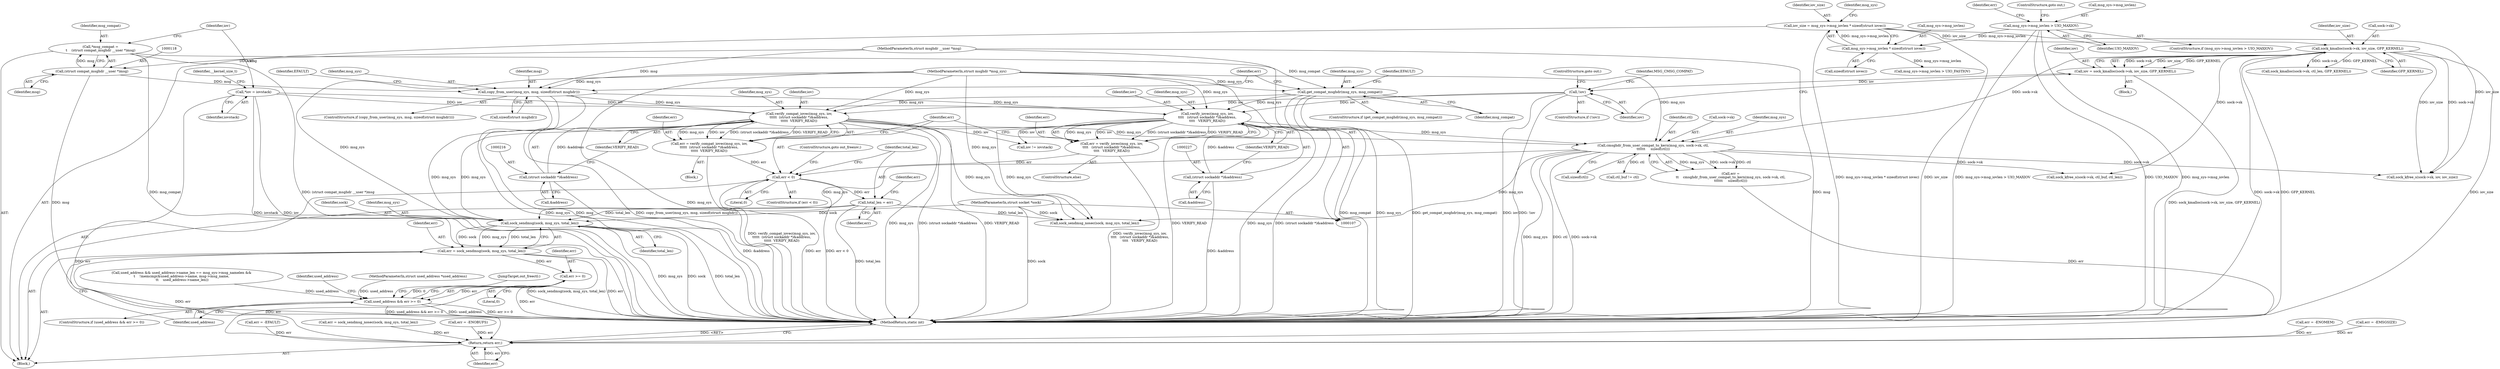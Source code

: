 digraph "0_linux_bc909d9ddbf7778371e36a651d6e4194b1cc7d4c@API" {
"1000378" [label="(Call,sock_sendmsg(sock, msg_sys, total_len))"];
"1000108" [label="(MethodParameterIn,struct socket *sock)"];
"1000264" [label="(Call,cmsghdr_from_user_compat_to_kern(msg_sys, sock->sk, ctl,\n\t\t\t\t\t\t     sizeof(ctl)))"];
"1000223" [label="(Call,verify_iovec(msg_sys, iov,\n\t\t\t\t   (struct sockaddr *)&address,\n\t\t\t\t   VERIFY_READ))"];
"1000147" [label="(Call,get_compat_msghdr(msg_sys, msg_compat))"];
"1000110" [label="(MethodParameterIn,struct msghdr *msg_sys)"];
"1000115" [label="(Call,*msg_compat =\n\t    (struct compat_msghdr __user *)msg)"];
"1000117" [label="(Call,(struct compat_msghdr __user *)msg)"];
"1000109" [label="(MethodParameterIn,struct msghdr __user *msg)"];
"1000155" [label="(Call,copy_from_user(msg_sys, msg, sizeof(struct msghdr)))"];
"1000202" [label="(Call,!iov)"];
"1000193" [label="(Call,iov = sock_kmalloc(sock->sk, iov_size, GFP_KERNEL))"];
"1000195" [label="(Call,sock_kmalloc(sock->sk, iov_size, GFP_KERNEL))"];
"1000178" [label="(Call,iov_size = msg_sys->msg_iovlen * sizeof(struct iovec))"];
"1000180" [label="(Call,msg_sys->msg_iovlen * sizeof(struct iovec))"];
"1000168" [label="(Call,msg_sys->msg_iovlen > UIO_MAXIOV)"];
"1000123" [label="(Call,*iov = iovstack)"];
"1000226" [label="(Call,(struct sockaddr *)&address)"];
"1000212" [label="(Call,verify_compat_iovec(msg_sys, iov,\n\t\t\t\t\t  (struct sockaddr *)&address,\n\t\t\t\t\t  VERIFY_READ))"];
"1000215" [label="(Call,(struct sockaddr *)&address)"];
"1000236" [label="(Call,total_len = err)"];
"1000232" [label="(Call,err < 0)"];
"1000221" [label="(Call,err = verify_iovec(msg_sys, iov,\n\t\t\t\t   (struct sockaddr *)&address,\n\t\t\t\t   VERIFY_READ))"];
"1000210" [label="(Call,err = verify_compat_iovec(msg_sys, iov,\n\t\t\t\t\t  (struct sockaddr *)&address,\n\t\t\t\t\t  VERIFY_READ))"];
"1000376" [label="(Call,err = sock_sendmsg(sock, msg_sys, total_len))"];
"1000385" [label="(Call,err >= 0)"];
"1000383" [label="(Call,used_address && err >= 0)"];
"1000430" [label="(Return,return err;)"];
"1000412" [label="(Call,sock_kfree_s(sock->sk, ctl_buf, ctl_len))"];
"1000172" [label="(Identifier,UIO_MAXIOV)"];
"1000181" [label="(Call,msg_sys->msg_iovlen)"];
"1000228" [label="(Call,&address)"];
"1000147" [label="(Call,get_compat_msghdr(msg_sys, msg_compat))"];
"1000192" [label="(Block,)"];
"1000213" [label="(Identifier,msg_sys)"];
"1000189" [label="(Identifier,msg_sys)"];
"1000378" [label="(Call,sock_sendmsg(sock, msg_sys, total_len))"];
"1000169" [label="(Call,msg_sys->msg_iovlen)"];
"1000202" [label="(Call,!iov)"];
"1000174" [label="(Call,err = -ENOMEM)"];
"1000376" [label="(Call,err = sock_sendmsg(sock, msg_sys, total_len))"];
"1000212" [label="(Call,verify_compat_iovec(msg_sys, iov,\n\t\t\t\t\t  (struct sockaddr *)&address,\n\t\t\t\t\t  VERIFY_READ))"];
"1000220" [label="(ControlStructure,else)"];
"1000269" [label="(Identifier,ctl)"];
"1000224" [label="(Identifier,msg_sys)"];
"1000124" [label="(Identifier,iov)"];
"1000201" [label="(ControlStructure,if (!iov))"];
"1000266" [label="(Call,sock->sk)"];
"1000164" [label="(Identifier,err)"];
"1000163" [label="(Call,err = -EMSGSIZE)"];
"1000380" [label="(Identifier,msg_sys)"];
"1000308" [label="(Call,err = -EFAULT)"];
"1000162" [label="(Identifier,EFAULT)"];
"1000221" [label="(Call,err = verify_iovec(msg_sys, iov,\n\t\t\t\t   (struct sockaddr *)&address,\n\t\t\t\t   VERIFY_READ))"];
"1000209" [label="(Block,)"];
"1000195" [label="(Call,sock_kmalloc(sock->sk, iov_size, GFP_KERNEL))"];
"1000226" [label="(Call,(struct sockaddr *)&address)"];
"1000125" [label="(Identifier,iovstack)"];
"1000148" [label="(Identifier,msg_sys)"];
"1000116" [label="(Identifier,msg_compat)"];
"1000238" [label="(Identifier,err)"];
"1000384" [label="(Identifier,used_address)"];
"1000203" [label="(Identifier,iov)"];
"1000231" [label="(ControlStructure,if (err < 0))"];
"1000223" [label="(Call,verify_iovec(msg_sys, iov,\n\t\t\t\t   (struct sockaddr *)&address,\n\t\t\t\t   VERIFY_READ))"];
"1000371" [label="(Call,sock_sendmsg_nosec(sock, msg_sys, total_len))"];
"1000215" [label="(Call,(struct sockaddr *)&address)"];
"1000431" [label="(Identifier,err)"];
"1000149" [label="(Identifier,msg_compat)"];
"1000196" [label="(Call,sock->sk)"];
"1000386" [label="(Identifier,err)"];
"1000222" [label="(Identifier,err)"];
"1000158" [label="(Call,sizeof(struct msghdr))"];
"1000379" [label="(Identifier,sock)"];
"1000219" [label="(Identifier,VERIFY_READ)"];
"1000108" [label="(MethodParameterIn,struct socket *sock)"];
"1000264" [label="(Call,cmsghdr_from_user_compat_to_kern(msg_sys, sock->sk, ctl,\n\t\t\t\t\t\t     sizeof(ctl)))"];
"1000194" [label="(Identifier,iov)"];
"1000383" [label="(Call,used_address && err >= 0)"];
"1000387" [label="(Literal,0)"];
"1000432" [label="(MethodReturn,static int)"];
"1000110" [label="(MethodParameterIn,struct msghdr *msg_sys)"];
"1000270" [label="(Call,sizeof(ctl))"];
"1000236" [label="(Call,total_len = err)"];
"1000117" [label="(Call,(struct compat_msghdr __user *)msg)"];
"1000109" [label="(MethodParameterIn,struct msghdr __user *msg)"];
"1000167" [label="(ControlStructure,if (msg_sys->msg_iovlen > UIO_MAXIOV))"];
"1000113" [label="(Block,)"];
"1000237" [label="(Identifier,total_len)"];
"1000265" [label="(Identifier,msg_sys)"];
"1000112" [label="(MethodParameterIn,struct used_address *used_address)"];
"1000382" [label="(ControlStructure,if (used_address && err >= 0))"];
"1000187" [label="(Call,msg_sys->msg_iovlen > UIO_FASTIOV)"];
"1000230" [label="(Identifier,VERIFY_READ)"];
"1000152" [label="(Identifier,EFAULT)"];
"1000204" [label="(ControlStructure,goto out;)"];
"1000146" [label="(ControlStructure,if (get_compat_msghdr(msg_sys, msg_compat)))"];
"1000409" [label="(Call,ctl_buf != ctl)"];
"1000210" [label="(Call,err = verify_compat_iovec(msg_sys, iov,\n\t\t\t\t\t  (struct sockaddr *)&address,\n\t\t\t\t\t  VERIFY_READ))"];
"1000156" [label="(Identifier,msg_sys)"];
"1000175" [label="(Identifier,err)"];
"1000235" [label="(ControlStructure,goto out_freeiov;)"];
"1000297" [label="(Call,sock_kmalloc(sock->sk, ctl_len, GFP_KERNEL))"];
"1000407" [label="(JumpTarget,out_freectl:)"];
"1000199" [label="(Identifier,iov_size)"];
"1000234" [label="(Literal,0)"];
"1000207" [label="(Identifier,MSG_CMSG_COMPAT)"];
"1000157" [label="(Identifier,msg)"];
"1000178" [label="(Call,iov_size = msg_sys->msg_iovlen * sizeof(struct iovec))"];
"1000381" [label="(Identifier,total_len)"];
"1000232" [label="(Call,err < 0)"];
"1000184" [label="(Call,sizeof(struct iovec))"];
"1000262" [label="(Call,err =\n\t\t    cmsghdr_from_user_compat_to_kern(msg_sys, sock->sk, ctl,\n\t\t\t\t\t\t     sizeof(ctl)))"];
"1000420" [label="(Call,iov != iovstack)"];
"1000430" [label="(Return,return err;)"];
"1000154" [label="(ControlStructure,if (copy_from_user(msg_sys, msg, sizeof(struct msghdr))))"];
"1000233" [label="(Identifier,err)"];
"1000155" [label="(Call,copy_from_user(msg_sys, msg, sizeof(struct msghdr)))"];
"1000128" [label="(Identifier,__kernel_size_t)"];
"1000369" [label="(Call,err = sock_sendmsg_nosec(sock, msg_sys, total_len))"];
"1000179" [label="(Identifier,iov_size)"];
"1000240" [label="(Identifier,err)"];
"1000119" [label="(Identifier,msg)"];
"1000217" [label="(Call,&address)"];
"1000168" [label="(Call,msg_sys->msg_iovlen > UIO_MAXIOV)"];
"1000346" [label="(Call,used_address && used_address->name_len == msg_sys->msg_namelen &&\n\t    !memcmp(&used_address->name, msg->msg_name,\n \t\t    used_address->name_len))"];
"1000173" [label="(ControlStructure,goto out;)"];
"1000225" [label="(Identifier,iov)"];
"1000200" [label="(Identifier,GFP_KERNEL)"];
"1000423" [label="(Call,sock_kfree_s(sock->sk, iov, iov_size))"];
"1000391" [label="(Identifier,used_address)"];
"1000214" [label="(Identifier,iov)"];
"1000385" [label="(Call,err >= 0)"];
"1000239" [label="(Call,err = -ENOBUFS)"];
"1000377" [label="(Identifier,err)"];
"1000123" [label="(Call,*iov = iovstack)"];
"1000180" [label="(Call,msg_sys->msg_iovlen * sizeof(struct iovec))"];
"1000211" [label="(Identifier,err)"];
"1000193" [label="(Call,iov = sock_kmalloc(sock->sk, iov_size, GFP_KERNEL))"];
"1000115" [label="(Call,*msg_compat =\n\t    (struct compat_msghdr __user *)msg)"];
"1000378" -> "1000376"  [label="AST: "];
"1000378" -> "1000381"  [label="CFG: "];
"1000379" -> "1000378"  [label="AST: "];
"1000380" -> "1000378"  [label="AST: "];
"1000381" -> "1000378"  [label="AST: "];
"1000376" -> "1000378"  [label="CFG: "];
"1000378" -> "1000432"  [label="DDG: msg_sys"];
"1000378" -> "1000432"  [label="DDG: sock"];
"1000378" -> "1000432"  [label="DDG: total_len"];
"1000378" -> "1000376"  [label="DDG: sock"];
"1000378" -> "1000376"  [label="DDG: msg_sys"];
"1000378" -> "1000376"  [label="DDG: total_len"];
"1000108" -> "1000378"  [label="DDG: sock"];
"1000264" -> "1000378"  [label="DDG: msg_sys"];
"1000223" -> "1000378"  [label="DDG: msg_sys"];
"1000212" -> "1000378"  [label="DDG: msg_sys"];
"1000110" -> "1000378"  [label="DDG: msg_sys"];
"1000236" -> "1000378"  [label="DDG: total_len"];
"1000108" -> "1000107"  [label="AST: "];
"1000108" -> "1000432"  [label="DDG: sock"];
"1000108" -> "1000371"  [label="DDG: sock"];
"1000264" -> "1000262"  [label="AST: "];
"1000264" -> "1000270"  [label="CFG: "];
"1000265" -> "1000264"  [label="AST: "];
"1000266" -> "1000264"  [label="AST: "];
"1000269" -> "1000264"  [label="AST: "];
"1000270" -> "1000264"  [label="AST: "];
"1000262" -> "1000264"  [label="CFG: "];
"1000264" -> "1000432"  [label="DDG: msg_sys"];
"1000264" -> "1000432"  [label="DDG: ctl"];
"1000264" -> "1000432"  [label="DDG: sock->sk"];
"1000264" -> "1000262"  [label="DDG: msg_sys"];
"1000264" -> "1000262"  [label="DDG: sock->sk"];
"1000264" -> "1000262"  [label="DDG: ctl"];
"1000223" -> "1000264"  [label="DDG: msg_sys"];
"1000212" -> "1000264"  [label="DDG: msg_sys"];
"1000110" -> "1000264"  [label="DDG: msg_sys"];
"1000195" -> "1000264"  [label="DDG: sock->sk"];
"1000264" -> "1000371"  [label="DDG: msg_sys"];
"1000264" -> "1000409"  [label="DDG: ctl"];
"1000264" -> "1000412"  [label="DDG: sock->sk"];
"1000264" -> "1000423"  [label="DDG: sock->sk"];
"1000223" -> "1000221"  [label="AST: "];
"1000223" -> "1000230"  [label="CFG: "];
"1000224" -> "1000223"  [label="AST: "];
"1000225" -> "1000223"  [label="AST: "];
"1000226" -> "1000223"  [label="AST: "];
"1000230" -> "1000223"  [label="AST: "];
"1000221" -> "1000223"  [label="CFG: "];
"1000223" -> "1000432"  [label="DDG: (struct sockaddr *)&address"];
"1000223" -> "1000432"  [label="DDG: VERIFY_READ"];
"1000223" -> "1000432"  [label="DDG: msg_sys"];
"1000223" -> "1000221"  [label="DDG: msg_sys"];
"1000223" -> "1000221"  [label="DDG: iov"];
"1000223" -> "1000221"  [label="DDG: (struct sockaddr *)&address"];
"1000223" -> "1000221"  [label="DDG: VERIFY_READ"];
"1000147" -> "1000223"  [label="DDG: msg_sys"];
"1000155" -> "1000223"  [label="DDG: msg_sys"];
"1000110" -> "1000223"  [label="DDG: msg_sys"];
"1000202" -> "1000223"  [label="DDG: iov"];
"1000123" -> "1000223"  [label="DDG: iov"];
"1000226" -> "1000223"  [label="DDG: &address"];
"1000223" -> "1000371"  [label="DDG: msg_sys"];
"1000223" -> "1000420"  [label="DDG: iov"];
"1000147" -> "1000146"  [label="AST: "];
"1000147" -> "1000149"  [label="CFG: "];
"1000148" -> "1000147"  [label="AST: "];
"1000149" -> "1000147"  [label="AST: "];
"1000152" -> "1000147"  [label="CFG: "];
"1000164" -> "1000147"  [label="CFG: "];
"1000147" -> "1000432"  [label="DDG: msg_compat"];
"1000147" -> "1000432"  [label="DDG: msg_sys"];
"1000147" -> "1000432"  [label="DDG: get_compat_msghdr(msg_sys, msg_compat)"];
"1000110" -> "1000147"  [label="DDG: msg_sys"];
"1000115" -> "1000147"  [label="DDG: msg_compat"];
"1000147" -> "1000212"  [label="DDG: msg_sys"];
"1000110" -> "1000107"  [label="AST: "];
"1000110" -> "1000432"  [label="DDG: msg_sys"];
"1000110" -> "1000155"  [label="DDG: msg_sys"];
"1000110" -> "1000212"  [label="DDG: msg_sys"];
"1000110" -> "1000371"  [label="DDG: msg_sys"];
"1000115" -> "1000113"  [label="AST: "];
"1000115" -> "1000117"  [label="CFG: "];
"1000116" -> "1000115"  [label="AST: "];
"1000117" -> "1000115"  [label="AST: "];
"1000124" -> "1000115"  [label="CFG: "];
"1000115" -> "1000432"  [label="DDG: (struct compat_msghdr __user *)msg"];
"1000115" -> "1000432"  [label="DDG: msg_compat"];
"1000117" -> "1000115"  [label="DDG: msg"];
"1000117" -> "1000119"  [label="CFG: "];
"1000118" -> "1000117"  [label="AST: "];
"1000119" -> "1000117"  [label="AST: "];
"1000117" -> "1000432"  [label="DDG: msg"];
"1000109" -> "1000117"  [label="DDG: msg"];
"1000117" -> "1000155"  [label="DDG: msg"];
"1000109" -> "1000107"  [label="AST: "];
"1000109" -> "1000432"  [label="DDG: msg"];
"1000109" -> "1000155"  [label="DDG: msg"];
"1000155" -> "1000154"  [label="AST: "];
"1000155" -> "1000158"  [label="CFG: "];
"1000156" -> "1000155"  [label="AST: "];
"1000157" -> "1000155"  [label="AST: "];
"1000158" -> "1000155"  [label="AST: "];
"1000162" -> "1000155"  [label="CFG: "];
"1000164" -> "1000155"  [label="CFG: "];
"1000155" -> "1000432"  [label="DDG: msg"];
"1000155" -> "1000432"  [label="DDG: copy_from_user(msg_sys, msg, sizeof(struct msghdr))"];
"1000155" -> "1000432"  [label="DDG: msg_sys"];
"1000155" -> "1000212"  [label="DDG: msg_sys"];
"1000202" -> "1000201"  [label="AST: "];
"1000202" -> "1000203"  [label="CFG: "];
"1000203" -> "1000202"  [label="AST: "];
"1000204" -> "1000202"  [label="CFG: "];
"1000207" -> "1000202"  [label="CFG: "];
"1000202" -> "1000432"  [label="DDG: iov"];
"1000202" -> "1000432"  [label="DDG: !iov"];
"1000193" -> "1000202"  [label="DDG: iov"];
"1000202" -> "1000212"  [label="DDG: iov"];
"1000193" -> "1000192"  [label="AST: "];
"1000193" -> "1000195"  [label="CFG: "];
"1000194" -> "1000193"  [label="AST: "];
"1000195" -> "1000193"  [label="AST: "];
"1000203" -> "1000193"  [label="CFG: "];
"1000193" -> "1000432"  [label="DDG: sock_kmalloc(sock->sk, iov_size, GFP_KERNEL)"];
"1000195" -> "1000193"  [label="DDG: sock->sk"];
"1000195" -> "1000193"  [label="DDG: iov_size"];
"1000195" -> "1000193"  [label="DDG: GFP_KERNEL"];
"1000195" -> "1000200"  [label="CFG: "];
"1000196" -> "1000195"  [label="AST: "];
"1000199" -> "1000195"  [label="AST: "];
"1000200" -> "1000195"  [label="AST: "];
"1000195" -> "1000432"  [label="DDG: GFP_KERNEL"];
"1000195" -> "1000432"  [label="DDG: iov_size"];
"1000195" -> "1000432"  [label="DDG: sock->sk"];
"1000178" -> "1000195"  [label="DDG: iov_size"];
"1000195" -> "1000297"  [label="DDG: sock->sk"];
"1000195" -> "1000297"  [label="DDG: GFP_KERNEL"];
"1000195" -> "1000412"  [label="DDG: sock->sk"];
"1000195" -> "1000423"  [label="DDG: sock->sk"];
"1000195" -> "1000423"  [label="DDG: iov_size"];
"1000178" -> "1000113"  [label="AST: "];
"1000178" -> "1000180"  [label="CFG: "];
"1000179" -> "1000178"  [label="AST: "];
"1000180" -> "1000178"  [label="AST: "];
"1000189" -> "1000178"  [label="CFG: "];
"1000178" -> "1000432"  [label="DDG: iov_size"];
"1000178" -> "1000432"  [label="DDG: msg_sys->msg_iovlen * sizeof(struct iovec)"];
"1000180" -> "1000178"  [label="DDG: msg_sys->msg_iovlen"];
"1000178" -> "1000423"  [label="DDG: iov_size"];
"1000180" -> "1000184"  [label="CFG: "];
"1000181" -> "1000180"  [label="AST: "];
"1000184" -> "1000180"  [label="AST: "];
"1000168" -> "1000180"  [label="DDG: msg_sys->msg_iovlen"];
"1000180" -> "1000187"  [label="DDG: msg_sys->msg_iovlen"];
"1000168" -> "1000167"  [label="AST: "];
"1000168" -> "1000172"  [label="CFG: "];
"1000169" -> "1000168"  [label="AST: "];
"1000172" -> "1000168"  [label="AST: "];
"1000173" -> "1000168"  [label="CFG: "];
"1000175" -> "1000168"  [label="CFG: "];
"1000168" -> "1000432"  [label="DDG: msg_sys->msg_iovlen > UIO_MAXIOV"];
"1000168" -> "1000432"  [label="DDG: UIO_MAXIOV"];
"1000168" -> "1000432"  [label="DDG: msg_sys->msg_iovlen"];
"1000123" -> "1000113"  [label="AST: "];
"1000123" -> "1000125"  [label="CFG: "];
"1000124" -> "1000123"  [label="AST: "];
"1000125" -> "1000123"  [label="AST: "];
"1000128" -> "1000123"  [label="CFG: "];
"1000123" -> "1000432"  [label="DDG: iovstack"];
"1000123" -> "1000432"  [label="DDG: iov"];
"1000123" -> "1000212"  [label="DDG: iov"];
"1000226" -> "1000228"  [label="CFG: "];
"1000227" -> "1000226"  [label="AST: "];
"1000228" -> "1000226"  [label="AST: "];
"1000230" -> "1000226"  [label="CFG: "];
"1000226" -> "1000432"  [label="DDG: &address"];
"1000212" -> "1000210"  [label="AST: "];
"1000212" -> "1000219"  [label="CFG: "];
"1000213" -> "1000212"  [label="AST: "];
"1000214" -> "1000212"  [label="AST: "];
"1000215" -> "1000212"  [label="AST: "];
"1000219" -> "1000212"  [label="AST: "];
"1000210" -> "1000212"  [label="CFG: "];
"1000212" -> "1000432"  [label="DDG: VERIFY_READ"];
"1000212" -> "1000432"  [label="DDG: msg_sys"];
"1000212" -> "1000432"  [label="DDG: (struct sockaddr *)&address"];
"1000212" -> "1000210"  [label="DDG: msg_sys"];
"1000212" -> "1000210"  [label="DDG: iov"];
"1000212" -> "1000210"  [label="DDG: (struct sockaddr *)&address"];
"1000212" -> "1000210"  [label="DDG: VERIFY_READ"];
"1000215" -> "1000212"  [label="DDG: &address"];
"1000212" -> "1000371"  [label="DDG: msg_sys"];
"1000212" -> "1000420"  [label="DDG: iov"];
"1000215" -> "1000217"  [label="CFG: "];
"1000216" -> "1000215"  [label="AST: "];
"1000217" -> "1000215"  [label="AST: "];
"1000219" -> "1000215"  [label="CFG: "];
"1000215" -> "1000432"  [label="DDG: &address"];
"1000236" -> "1000113"  [label="AST: "];
"1000236" -> "1000238"  [label="CFG: "];
"1000237" -> "1000236"  [label="AST: "];
"1000238" -> "1000236"  [label="AST: "];
"1000240" -> "1000236"  [label="CFG: "];
"1000236" -> "1000432"  [label="DDG: total_len"];
"1000232" -> "1000236"  [label="DDG: err"];
"1000236" -> "1000371"  [label="DDG: total_len"];
"1000232" -> "1000231"  [label="AST: "];
"1000232" -> "1000234"  [label="CFG: "];
"1000233" -> "1000232"  [label="AST: "];
"1000234" -> "1000232"  [label="AST: "];
"1000235" -> "1000232"  [label="CFG: "];
"1000237" -> "1000232"  [label="CFG: "];
"1000232" -> "1000432"  [label="DDG: err"];
"1000232" -> "1000432"  [label="DDG: err < 0"];
"1000221" -> "1000232"  [label="DDG: err"];
"1000210" -> "1000232"  [label="DDG: err"];
"1000232" -> "1000430"  [label="DDG: err"];
"1000221" -> "1000220"  [label="AST: "];
"1000222" -> "1000221"  [label="AST: "];
"1000233" -> "1000221"  [label="CFG: "];
"1000221" -> "1000432"  [label="DDG: verify_iovec(msg_sys, iov,\n\t\t\t\t   (struct sockaddr *)&address,\n\t\t\t\t   VERIFY_READ)"];
"1000210" -> "1000209"  [label="AST: "];
"1000211" -> "1000210"  [label="AST: "];
"1000233" -> "1000210"  [label="CFG: "];
"1000210" -> "1000432"  [label="DDG: verify_compat_iovec(msg_sys, iov,\n\t\t\t\t\t  (struct sockaddr *)&address,\n\t\t\t\t\t  VERIFY_READ)"];
"1000376" -> "1000113"  [label="AST: "];
"1000377" -> "1000376"  [label="AST: "];
"1000384" -> "1000376"  [label="CFG: "];
"1000376" -> "1000432"  [label="DDG: err"];
"1000376" -> "1000432"  [label="DDG: sock_sendmsg(sock, msg_sys, total_len)"];
"1000376" -> "1000385"  [label="DDG: err"];
"1000376" -> "1000430"  [label="DDG: err"];
"1000385" -> "1000383"  [label="AST: "];
"1000385" -> "1000387"  [label="CFG: "];
"1000386" -> "1000385"  [label="AST: "];
"1000387" -> "1000385"  [label="AST: "];
"1000383" -> "1000385"  [label="CFG: "];
"1000385" -> "1000432"  [label="DDG: err"];
"1000385" -> "1000383"  [label="DDG: err"];
"1000385" -> "1000383"  [label="DDG: 0"];
"1000385" -> "1000430"  [label="DDG: err"];
"1000383" -> "1000382"  [label="AST: "];
"1000383" -> "1000384"  [label="CFG: "];
"1000384" -> "1000383"  [label="AST: "];
"1000391" -> "1000383"  [label="CFG: "];
"1000407" -> "1000383"  [label="CFG: "];
"1000383" -> "1000432"  [label="DDG: used_address && err >= 0"];
"1000383" -> "1000432"  [label="DDG: used_address"];
"1000383" -> "1000432"  [label="DDG: err >= 0"];
"1000346" -> "1000383"  [label="DDG: used_address"];
"1000112" -> "1000383"  [label="DDG: used_address"];
"1000430" -> "1000113"  [label="AST: "];
"1000430" -> "1000431"  [label="CFG: "];
"1000431" -> "1000430"  [label="AST: "];
"1000432" -> "1000430"  [label="CFG: "];
"1000430" -> "1000432"  [label="DDG: <RET>"];
"1000431" -> "1000430"  [label="DDG: err"];
"1000369" -> "1000430"  [label="DDG: err"];
"1000239" -> "1000430"  [label="DDG: err"];
"1000262" -> "1000430"  [label="DDG: err"];
"1000174" -> "1000430"  [label="DDG: err"];
"1000163" -> "1000430"  [label="DDG: err"];
"1000308" -> "1000430"  [label="DDG: err"];
}
